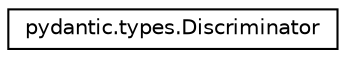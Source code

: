 digraph "Graphical Class Hierarchy"
{
 // LATEX_PDF_SIZE
  edge [fontname="Helvetica",fontsize="10",labelfontname="Helvetica",labelfontsize="10"];
  node [fontname="Helvetica",fontsize="10",shape=record];
  rankdir="LR";
  Node0 [label="pydantic.types.Discriminator",height=0.2,width=0.4,color="black", fillcolor="white", style="filled",URL="$classpydantic_1_1types_1_1Discriminator.html",tooltip="!! abstract \"Usage Documentation\" Discriminated Unions with Callable Discriminator"];
}
